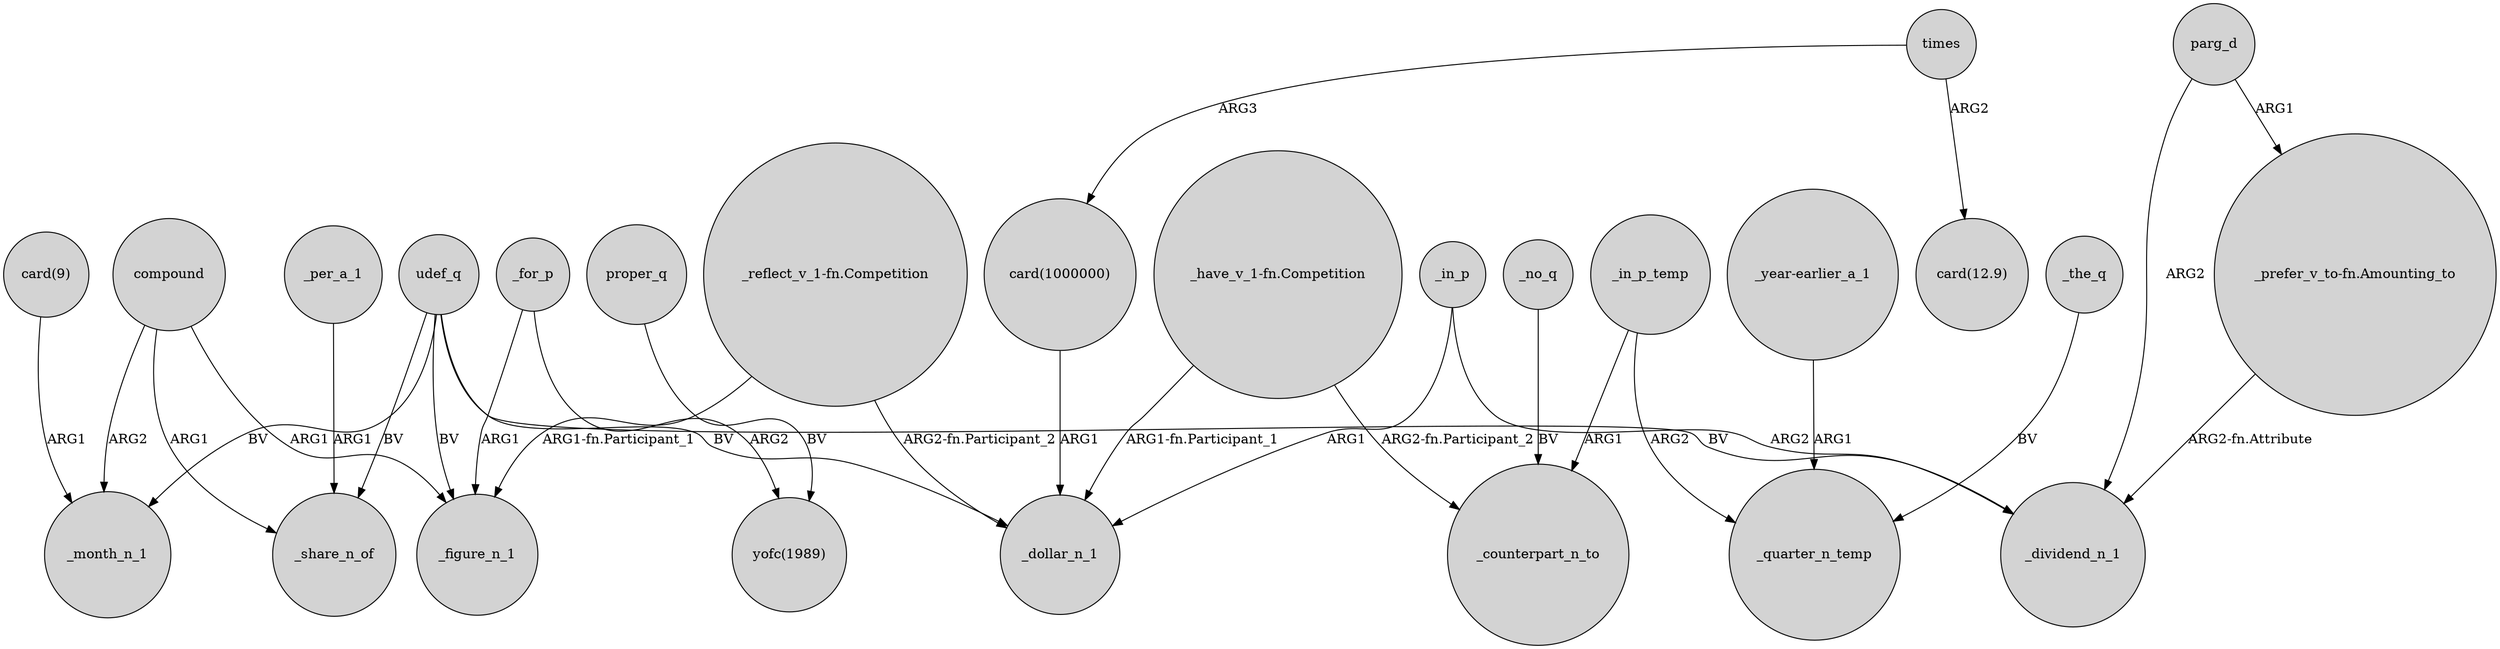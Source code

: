 digraph {
	node [shape=circle style=filled]
	udef_q -> _month_n_1 [label=BV]
	udef_q -> _dividend_n_1 [label=BV]
	"_have_v_1-fn.Competition" -> _counterpart_n_to [label="ARG2-fn.Participant_2"]
	_in_p_temp -> _quarter_n_temp [label=ARG2]
	"_prefer_v_to-fn.Amounting_to" -> _dividend_n_1 [label="ARG2-fn.Attribute"]
	udef_q -> _figure_n_1 [label=BV]
	compound -> _figure_n_1 [label=ARG1]
	compound -> _share_n_of [label=ARG1]
	_in_p_temp -> _counterpart_n_to [label=ARG1]
	_the_q -> _quarter_n_temp [label=BV]
	times -> "card(1000000)" [label=ARG3]
	"_have_v_1-fn.Competition" -> _dollar_n_1 [label="ARG1-fn.Participant_1"]
	parg_d -> "_prefer_v_to-fn.Amounting_to" [label=ARG1]
	_in_p -> _dollar_n_1 [label=ARG1]
	parg_d -> _dividend_n_1 [label=ARG2]
	_for_p -> "yofc(1989)" [label=ARG2]
	udef_q -> _share_n_of [label=BV]
	"_year-earlier_a_1" -> _quarter_n_temp [label=ARG1]
	udef_q -> _dollar_n_1 [label=BV]
	proper_q -> "yofc(1989)" [label=BV]
	"card(1000000)" -> _dollar_n_1 [label=ARG1]
	"_reflect_v_1-fn.Competition" -> _figure_n_1 [label="ARG1-fn.Participant_1"]
	"_reflect_v_1-fn.Competition" -> _dollar_n_1 [label="ARG2-fn.Participant_2"]
	_in_p -> _dividend_n_1 [label=ARG2]
	times -> "card(12.9)" [label=ARG2]
	"card(9)" -> _month_n_1 [label=ARG1]
	_for_p -> _figure_n_1 [label=ARG1]
	_no_q -> _counterpart_n_to [label=BV]
	_per_a_1 -> _share_n_of [label=ARG1]
	compound -> _month_n_1 [label=ARG2]
}
